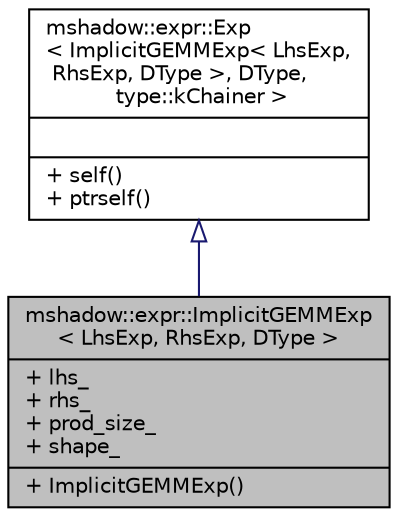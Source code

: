digraph "mshadow::expr::ImplicitGEMMExp&lt; LhsExp, RhsExp, DType &gt;"
{
 // LATEX_PDF_SIZE
  edge [fontname="Helvetica",fontsize="10",labelfontname="Helvetica",labelfontsize="10"];
  node [fontname="Helvetica",fontsize="10",shape=record];
  Node1 [label="{mshadow::expr::ImplicitGEMMExp\l\< LhsExp, RhsExp, DType \>\n|+ lhs_\l+ rhs_\l+ prod_size_\l+ shape_\l|+ ImplicitGEMMExp()\l}",height=0.2,width=0.4,color="black", fillcolor="grey75", style="filled", fontcolor="black",tooltip="Matrix multiplication."];
  Node2 -> Node1 [dir="back",color="midnightblue",fontsize="10",style="solid",arrowtail="onormal",fontname="Helvetica"];
  Node2 [label="{mshadow::expr::Exp\l\< ImplicitGEMMExp\< LhsExp,\l RhsExp, DType \>, DType,\l type::kChainer \>\n||+ self()\l+ ptrself()\l}",height=0.2,width=0.4,color="black", fillcolor="white", style="filled",URL="$structmshadow_1_1expr_1_1Exp.html",tooltip=" "];
}
